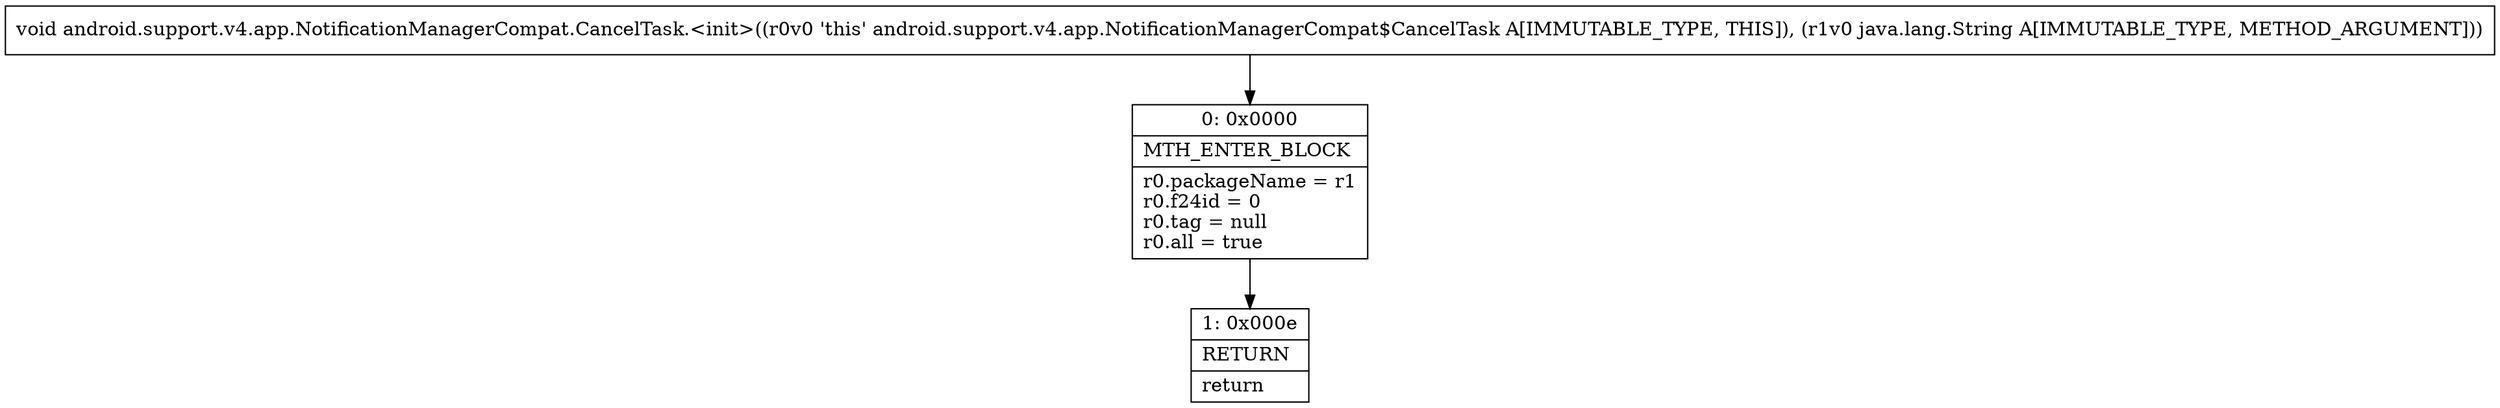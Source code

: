 digraph "CFG forandroid.support.v4.app.NotificationManagerCompat.CancelTask.\<init\>(Ljava\/lang\/String;)V" {
Node_0 [shape=record,label="{0\:\ 0x0000|MTH_ENTER_BLOCK\l|r0.packageName = r1\lr0.f24id = 0\lr0.tag = null\lr0.all = true\l}"];
Node_1 [shape=record,label="{1\:\ 0x000e|RETURN\l|return\l}"];
MethodNode[shape=record,label="{void android.support.v4.app.NotificationManagerCompat.CancelTask.\<init\>((r0v0 'this' android.support.v4.app.NotificationManagerCompat$CancelTask A[IMMUTABLE_TYPE, THIS]), (r1v0 java.lang.String A[IMMUTABLE_TYPE, METHOD_ARGUMENT])) }"];
MethodNode -> Node_0;
Node_0 -> Node_1;
}

